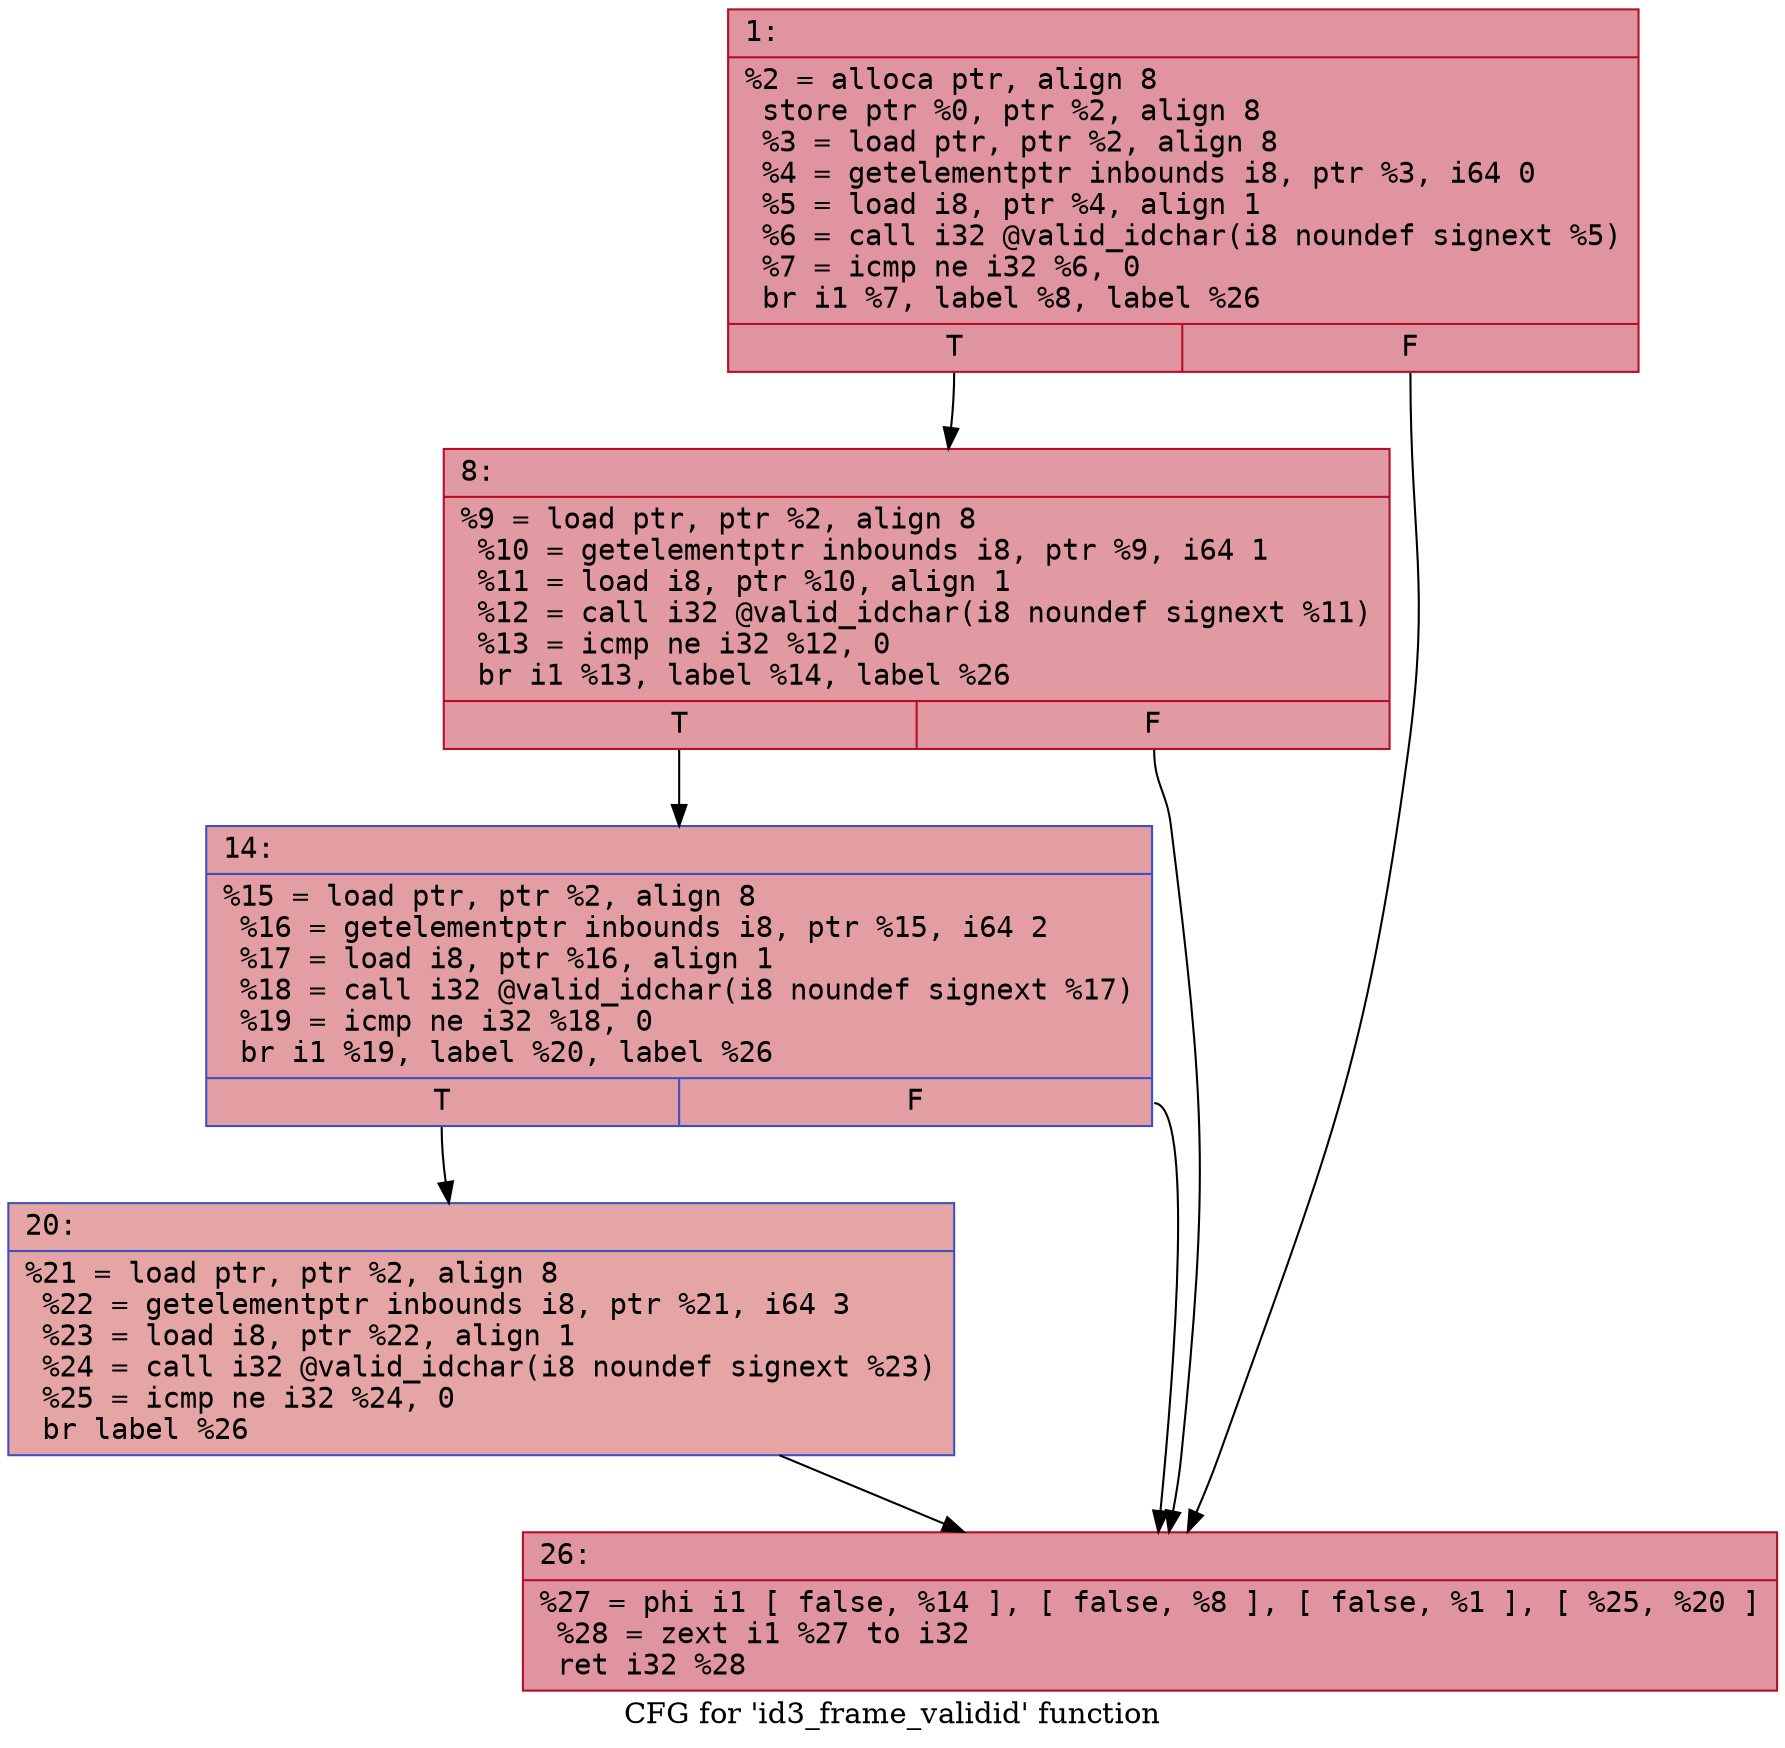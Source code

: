 digraph "CFG for 'id3_frame_validid' function" {
	label="CFG for 'id3_frame_validid' function";

	Node0x600003c84370 [shape=record,color="#b70d28ff", style=filled, fillcolor="#b70d2870" fontname="Courier",label="{1:\l|  %2 = alloca ptr, align 8\l  store ptr %0, ptr %2, align 8\l  %3 = load ptr, ptr %2, align 8\l  %4 = getelementptr inbounds i8, ptr %3, i64 0\l  %5 = load i8, ptr %4, align 1\l  %6 = call i32 @valid_idchar(i8 noundef signext %5)\l  %7 = icmp ne i32 %6, 0\l  br i1 %7, label %8, label %26\l|{<s0>T|<s1>F}}"];
	Node0x600003c84370:s0 -> Node0x600003c843c0[tooltip="1 -> 8\nProbability 62.50%" ];
	Node0x600003c84370:s1 -> Node0x600003c844b0[tooltip="1 -> 26\nProbability 37.50%" ];
	Node0x600003c843c0 [shape=record,color="#b70d28ff", style=filled, fillcolor="#bb1b2c70" fontname="Courier",label="{8:\l|  %9 = load ptr, ptr %2, align 8\l  %10 = getelementptr inbounds i8, ptr %9, i64 1\l  %11 = load i8, ptr %10, align 1\l  %12 = call i32 @valid_idchar(i8 noundef signext %11)\l  %13 = icmp ne i32 %12, 0\l  br i1 %13, label %14, label %26\l|{<s0>T|<s1>F}}"];
	Node0x600003c843c0:s0 -> Node0x600003c84410[tooltip="8 -> 14\nProbability 62.50%" ];
	Node0x600003c843c0:s1 -> Node0x600003c844b0[tooltip="8 -> 26\nProbability 37.50%" ];
	Node0x600003c84410 [shape=record,color="#3d50c3ff", style=filled, fillcolor="#be242e70" fontname="Courier",label="{14:\l|  %15 = load ptr, ptr %2, align 8\l  %16 = getelementptr inbounds i8, ptr %15, i64 2\l  %17 = load i8, ptr %16, align 1\l  %18 = call i32 @valid_idchar(i8 noundef signext %17)\l  %19 = icmp ne i32 %18, 0\l  br i1 %19, label %20, label %26\l|{<s0>T|<s1>F}}"];
	Node0x600003c84410:s0 -> Node0x600003c84460[tooltip="14 -> 20\nProbability 62.50%" ];
	Node0x600003c84410:s1 -> Node0x600003c844b0[tooltip="14 -> 26\nProbability 37.50%" ];
	Node0x600003c84460 [shape=record,color="#3d50c3ff", style=filled, fillcolor="#c5333470" fontname="Courier",label="{20:\l|  %21 = load ptr, ptr %2, align 8\l  %22 = getelementptr inbounds i8, ptr %21, i64 3\l  %23 = load i8, ptr %22, align 1\l  %24 = call i32 @valid_idchar(i8 noundef signext %23)\l  %25 = icmp ne i32 %24, 0\l  br label %26\l}"];
	Node0x600003c84460 -> Node0x600003c844b0[tooltip="20 -> 26\nProbability 100.00%" ];
	Node0x600003c844b0 [shape=record,color="#b70d28ff", style=filled, fillcolor="#b70d2870" fontname="Courier",label="{26:\l|  %27 = phi i1 [ false, %14 ], [ false, %8 ], [ false, %1 ], [ %25, %20 ]\l  %28 = zext i1 %27 to i32\l  ret i32 %28\l}"];
}
